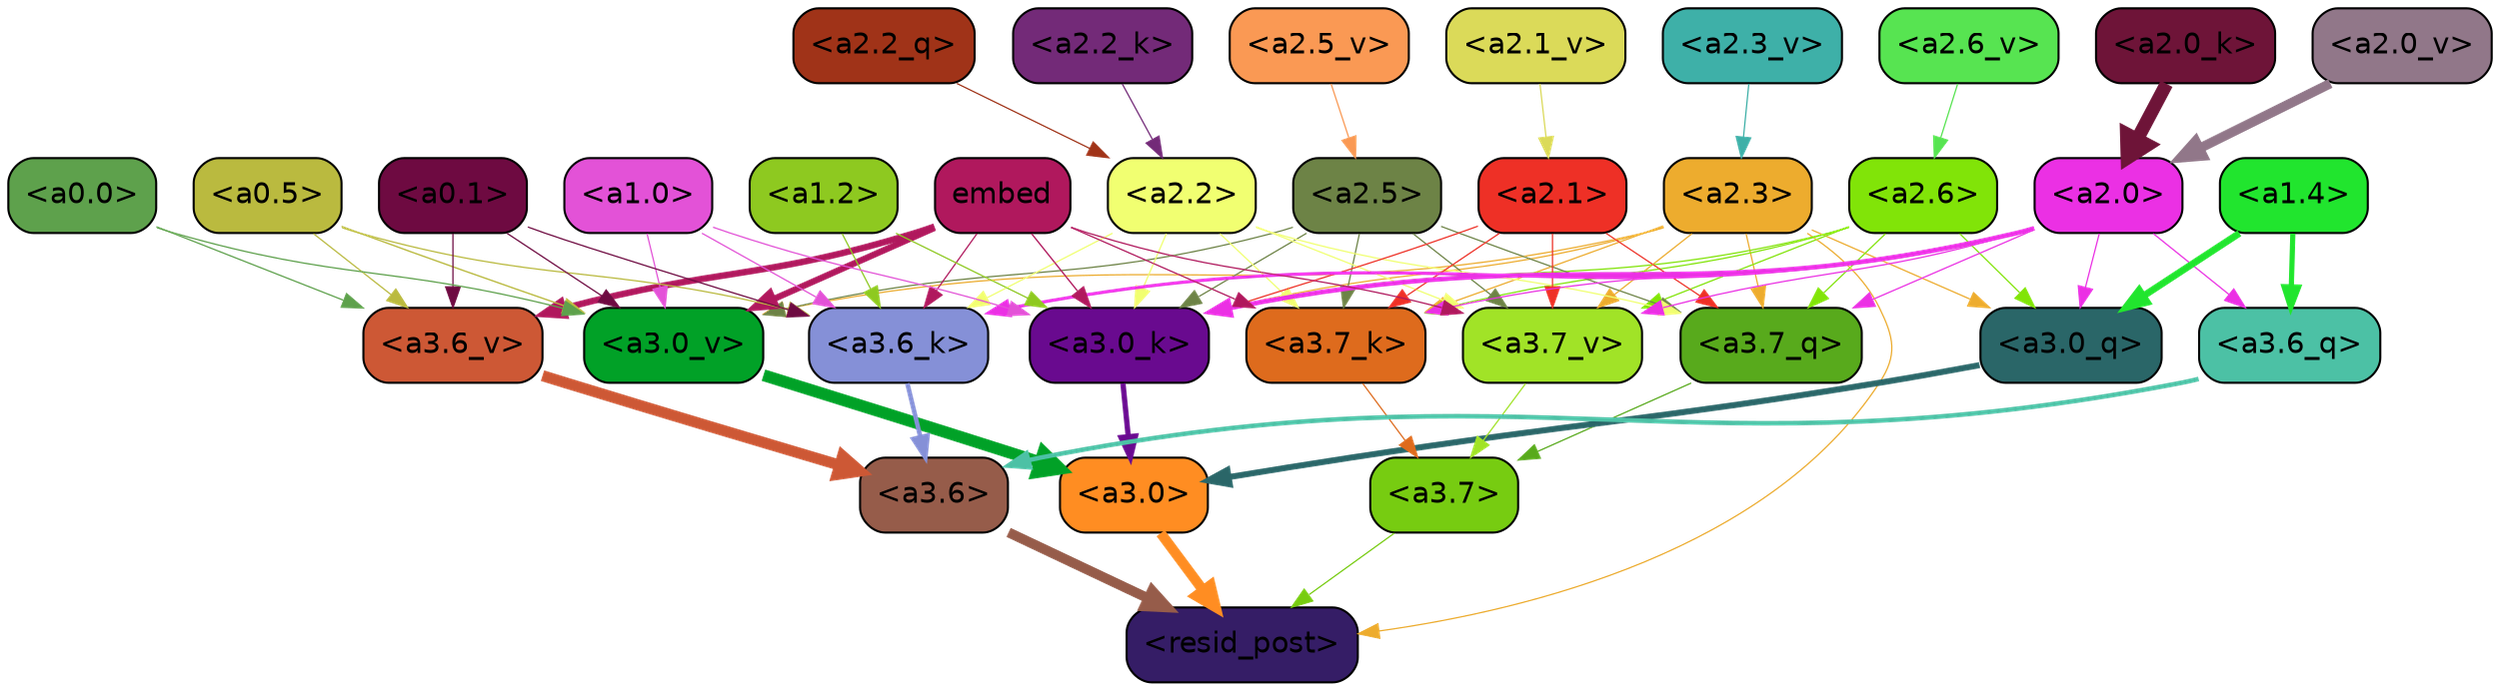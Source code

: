 strict digraph "" {
	graph [bgcolor=transparent,
		layout=dot,
		overlap=false,
		splines=true
	];
	"<a3.7>"	[color=black,
		fillcolor="#77cc11",
		fontname=Helvetica,
		shape=box,
		style="filled, rounded"];
	"<resid_post>"	[color=black,
		fillcolor="#351d66",
		fontname=Helvetica,
		shape=box,
		style="filled, rounded"];
	"<a3.7>" -> "<resid_post>"	[color="#77cc11",
		penwidth=0.6];
	"<a3.6>"	[color=black,
		fillcolor="#965c4a",
		fontname=Helvetica,
		shape=box,
		style="filled, rounded"];
	"<a3.6>" -> "<resid_post>"	[color="#965c4a",
		penwidth=4.7534414529800415];
	"<a3.0>"	[color=black,
		fillcolor="#ff8d22",
		fontname=Helvetica,
		shape=box,
		style="filled, rounded"];
	"<a3.0>" -> "<resid_post>"	[color="#ff8d22",
		penwidth=4.898576855659485];
	"<a2.3>"	[color=black,
		fillcolor="#edac2e",
		fontname=Helvetica,
		shape=box,
		style="filled, rounded"];
	"<a2.3>" -> "<resid_post>"	[color="#edac2e",
		penwidth=0.6];
	"<a3.7_q>"	[color=black,
		fillcolor="#58aa1c",
		fontname=Helvetica,
		shape=box,
		style="filled, rounded"];
	"<a2.3>" -> "<a3.7_q>"	[color="#edac2e",
		penwidth=0.6];
	"<a3.0_q>"	[color=black,
		fillcolor="#2a6668",
		fontname=Helvetica,
		shape=box,
		style="filled, rounded"];
	"<a2.3>" -> "<a3.0_q>"	[color="#edac2e",
		penwidth=0.6];
	"<a3.7_k>"	[color=black,
		fillcolor="#de6b1d",
		fontname=Helvetica,
		shape=box,
		style="filled, rounded"];
	"<a2.3>" -> "<a3.7_k>"	[color="#edac2e",
		penwidth=0.6];
	"<a3.0_k>"	[color=black,
		fillcolor="#690a8f",
		fontname=Helvetica,
		shape=box,
		style="filled, rounded"];
	"<a2.3>" -> "<a3.0_k>"	[color="#edac2e",
		penwidth=0.6];
	"<a3.7_v>"	[color=black,
		fillcolor="#a1e327",
		fontname=Helvetica,
		shape=box,
		style="filled, rounded"];
	"<a2.3>" -> "<a3.7_v>"	[color="#edac2e",
		penwidth=0.6];
	"<a3.0_v>"	[color=black,
		fillcolor="#01a127",
		fontname=Helvetica,
		shape=box,
		style="filled, rounded"];
	"<a2.3>" -> "<a3.0_v>"	[color="#edac2e",
		penwidth=0.6];
	"<a3.7_q>" -> "<a3.7>"	[color="#58aa1c",
		penwidth=0.6];
	"<a3.6_q>"	[color=black,
		fillcolor="#4cc1a5",
		fontname=Helvetica,
		shape=box,
		style="filled, rounded"];
	"<a3.6_q>" -> "<a3.6>"	[color="#4cc1a5",
		penwidth=2.160832464694977];
	"<a3.0_q>" -> "<a3.0>"	[color="#2a6668",
		penwidth=2.870753765106201];
	"<a3.7_k>" -> "<a3.7>"	[color="#de6b1d",
		penwidth=0.6];
	"<a3.6_k>"	[color=black,
		fillcolor="#8590d7",
		fontname=Helvetica,
		shape=box,
		style="filled, rounded"];
	"<a3.6_k>" -> "<a3.6>"	[color="#8590d7",
		penwidth=2.13908451795578];
	"<a3.0_k>" -> "<a3.0>"	[color="#690a8f",
		penwidth=2.520303964614868];
	"<a3.7_v>" -> "<a3.7>"	[color="#a1e327",
		penwidth=0.6];
	"<a3.6_v>"	[color=black,
		fillcolor="#cd5835",
		fontname=Helvetica,
		shape=box,
		style="filled, rounded"];
	"<a3.6_v>" -> "<a3.6>"	[color="#cd5835",
		penwidth=5.297133803367615];
	"<a3.0_v>" -> "<a3.0>"	[color="#01a127",
		penwidth=5.680712580680847];
	"<a2.6>"	[color=black,
		fillcolor="#81e408",
		fontname=Helvetica,
		shape=box,
		style="filled, rounded"];
	"<a2.6>" -> "<a3.7_q>"	[color="#81e408",
		penwidth=0.6];
	"<a2.6>" -> "<a3.0_q>"	[color="#81e408",
		penwidth=0.6];
	"<a2.6>" -> "<a3.7_k>"	[color="#81e408",
		penwidth=0.6];
	"<a2.6>" -> "<a3.0_k>"	[color="#81e408",
		penwidth=0.6];
	"<a2.6>" -> "<a3.7_v>"	[color="#81e408",
		penwidth=0.6];
	"<a2.5>"	[color=black,
		fillcolor="#6d8346",
		fontname=Helvetica,
		shape=box,
		style="filled, rounded"];
	"<a2.5>" -> "<a3.7_q>"	[color="#6d8346",
		penwidth=0.6];
	"<a2.5>" -> "<a3.7_k>"	[color="#6d8346",
		penwidth=0.6];
	"<a2.5>" -> "<a3.0_k>"	[color="#6d8346",
		penwidth=0.6];
	"<a2.5>" -> "<a3.7_v>"	[color="#6d8346",
		penwidth=0.6];
	"<a2.5>" -> "<a3.0_v>"	[color="#6d8346",
		penwidth=0.6];
	"<a2.2>"	[color=black,
		fillcolor="#f1ff71",
		fontname=Helvetica,
		shape=box,
		style="filled, rounded"];
	"<a2.2>" -> "<a3.7_q>"	[color="#f1ff71",
		penwidth=0.6];
	"<a2.2>" -> "<a3.7_k>"	[color="#f1ff71",
		penwidth=0.6];
	"<a2.2>" -> "<a3.6_k>"	[color="#f1ff71",
		penwidth=0.6];
	"<a2.2>" -> "<a3.0_k>"	[color="#f1ff71",
		penwidth=0.6];
	"<a2.2>" -> "<a3.7_v>"	[color="#f1ff71",
		penwidth=0.6];
	"<a2.1>"	[color=black,
		fillcolor="#ee3026",
		fontname=Helvetica,
		shape=box,
		style="filled, rounded"];
	"<a2.1>" -> "<a3.7_q>"	[color="#ee3026",
		penwidth=0.6];
	"<a2.1>" -> "<a3.7_k>"	[color="#ee3026",
		penwidth=0.6];
	"<a2.1>" -> "<a3.0_k>"	[color="#ee3026",
		penwidth=0.6];
	"<a2.1>" -> "<a3.7_v>"	[color="#ee3026",
		penwidth=0.6];
	"<a2.0>"	[color=black,
		fillcolor="#eb30e4",
		fontname=Helvetica,
		shape=box,
		style="filled, rounded"];
	"<a2.0>" -> "<a3.7_q>"	[color="#eb30e4",
		penwidth=0.6];
	"<a2.0>" -> "<a3.6_q>"	[color="#eb30e4",
		penwidth=0.6];
	"<a2.0>" -> "<a3.0_q>"	[color="#eb30e4",
		penwidth=0.6];
	"<a2.0>" -> "<a3.7_k>"	[color="#eb30e4",
		penwidth=0.6];
	"<a2.0>" -> "<a3.6_k>"	[color="#eb30e4",
		penwidth=1.4957321882247925];
	"<a2.0>" -> "<a3.0_k>"	[color="#eb30e4",
		penwidth=2.18752121925354];
	"<a2.0>" -> "<a3.7_v>"	[color="#eb30e4",
		penwidth=0.6];
	"<a1.4>"	[color=black,
		fillcolor="#21e52e",
		fontname=Helvetica,
		shape=box,
		style="filled, rounded"];
	"<a1.4>" -> "<a3.6_q>"	[color="#21e52e",
		penwidth=2.4829938411712646];
	"<a1.4>" -> "<a3.0_q>"	[color="#21e52e",
		penwidth=3.299744725227356];
	embed	[color=black,
		fillcolor="#b0185d",
		fontname=Helvetica,
		shape=box,
		style="filled, rounded"];
	embed -> "<a3.7_k>"	[color="#b0185d",
		penwidth=0.6];
	embed -> "<a3.6_k>"	[color="#b0185d",
		penwidth=0.6];
	embed -> "<a3.0_k>"	[color="#b0185d",
		penwidth=0.6394047290086746];
	embed -> "<a3.7_v>"	[color="#b0185d",
		penwidth=0.6];
	embed -> "<a3.6_v>"	[color="#b0185d",
		penwidth=3.067279100418091];
	embed -> "<a3.0_v>"	[color="#b0185d",
		penwidth=3.0212591886520386];
	"<a1.2>"	[color=black,
		fillcolor="#8ec920",
		fontname=Helvetica,
		shape=box,
		style="filled, rounded"];
	"<a1.2>" -> "<a3.6_k>"	[color="#8ec920",
		penwidth=0.6];
	"<a1.2>" -> "<a3.0_k>"	[color="#8ec920",
		penwidth=0.6];
	"<a1.0>"	[color=black,
		fillcolor="#e352d7",
		fontname=Helvetica,
		shape=box,
		style="filled, rounded"];
	"<a1.0>" -> "<a3.6_k>"	[color="#e352d7",
		penwidth=0.6];
	"<a1.0>" -> "<a3.0_k>"	[color="#e352d7",
		penwidth=0.6];
	"<a1.0>" -> "<a3.0_v>"	[color="#e352d7",
		penwidth=0.6];
	"<a0.5>"	[color=black,
		fillcolor="#baba3f",
		fontname=Helvetica,
		shape=box,
		style="filled, rounded"];
	"<a0.5>" -> "<a3.6_k>"	[color="#baba3f",
		penwidth=0.6];
	"<a0.5>" -> "<a3.6_v>"	[color="#baba3f",
		penwidth=0.6];
	"<a0.5>" -> "<a3.0_v>"	[color="#baba3f",
		penwidth=0.648682102560997];
	"<a0.1>"	[color=black,
		fillcolor="#6e0a41",
		fontname=Helvetica,
		shape=box,
		style="filled, rounded"];
	"<a0.1>" -> "<a3.6_k>"	[color="#6e0a41",
		penwidth=0.6];
	"<a0.1>" -> "<a3.6_v>"	[color="#6e0a41",
		penwidth=0.6];
	"<a0.1>" -> "<a3.0_v>"	[color="#6e0a41",
		penwidth=0.6];
	"<a0.0>"	[color=black,
		fillcolor="#5ea14c",
		fontname=Helvetica,
		shape=box,
		style="filled, rounded"];
	"<a0.0>" -> "<a3.6_v>"	[color="#5ea14c",
		penwidth=0.6];
	"<a0.0>" -> "<a3.0_v>"	[color="#5ea14c",
		penwidth=0.6];
	"<a2.2_q>"	[color=black,
		fillcolor="#a03318",
		fontname=Helvetica,
		shape=box,
		style="filled, rounded"];
	"<a2.2_q>" -> "<a2.2>"	[color="#a03318",
		penwidth=0.6];
	"<a2.2_k>"	[color=black,
		fillcolor="#732a78",
		fontname=Helvetica,
		shape=box,
		style="filled, rounded"];
	"<a2.2_k>" -> "<a2.2>"	[color="#732a78",
		penwidth=0.6];
	"<a2.0_k>"	[color=black,
		fillcolor="#6e1438",
		fontname=Helvetica,
		shape=box,
		style="filled, rounded"];
	"<a2.0_k>" -> "<a2.0>"	[color="#6e1438",
		penwidth=6.447777509689331];
	"<a2.6_v>"	[color=black,
		fillcolor="#57e451",
		fontname=Helvetica,
		shape=box,
		style="filled, rounded"];
	"<a2.6_v>" -> "<a2.6>"	[color="#57e451",
		penwidth=0.6];
	"<a2.5_v>"	[color=black,
		fillcolor="#fa9954",
		fontname=Helvetica,
		shape=box,
		style="filled, rounded"];
	"<a2.5_v>" -> "<a2.5>"	[color="#fa9954",
		penwidth=0.6];
	"<a2.3_v>"	[color=black,
		fillcolor="#3eb0a8",
		fontname=Helvetica,
		shape=box,
		style="filled, rounded"];
	"<a2.3_v>" -> "<a2.3>"	[color="#3eb0a8",
		penwidth=0.6];
	"<a2.1_v>"	[color=black,
		fillcolor="#dbda59",
		fontname=Helvetica,
		shape=box,
		style="filled, rounded"];
	"<a2.1_v>" -> "<a2.1>"	[color="#dbda59",
		penwidth=0.6];
	"<a2.0_v>"	[color=black,
		fillcolor="#917789",
		fontname=Helvetica,
		shape=box,
		style="filled, rounded"];
	"<a2.0_v>" -> "<a2.0>"	[color="#917789",
		penwidth=4.5695202350616455];
}
